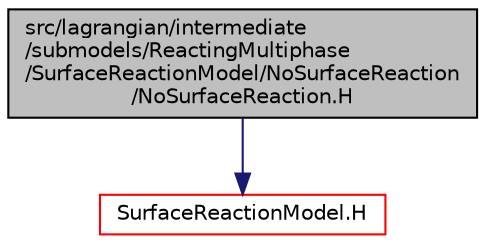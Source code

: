 digraph "src/lagrangian/intermediate/submodels/ReactingMultiphase/SurfaceReactionModel/NoSurfaceReaction/NoSurfaceReaction.H"
{
  bgcolor="transparent";
  edge [fontname="Helvetica",fontsize="10",labelfontname="Helvetica",labelfontsize="10"];
  node [fontname="Helvetica",fontsize="10",shape=record];
  Node1 [label="src/lagrangian/intermediate\l/submodels/ReactingMultiphase\l/SurfaceReactionModel/NoSurfaceReaction\l/NoSurfaceReaction.H",height=0.2,width=0.4,color="black", fillcolor="grey75", style="filled", fontcolor="black"];
  Node1 -> Node2 [color="midnightblue",fontsize="10",style="solid",fontname="Helvetica"];
  Node2 [label="SurfaceReactionModel.H",height=0.2,width=0.4,color="red",URL="$a06841.html"];
}
